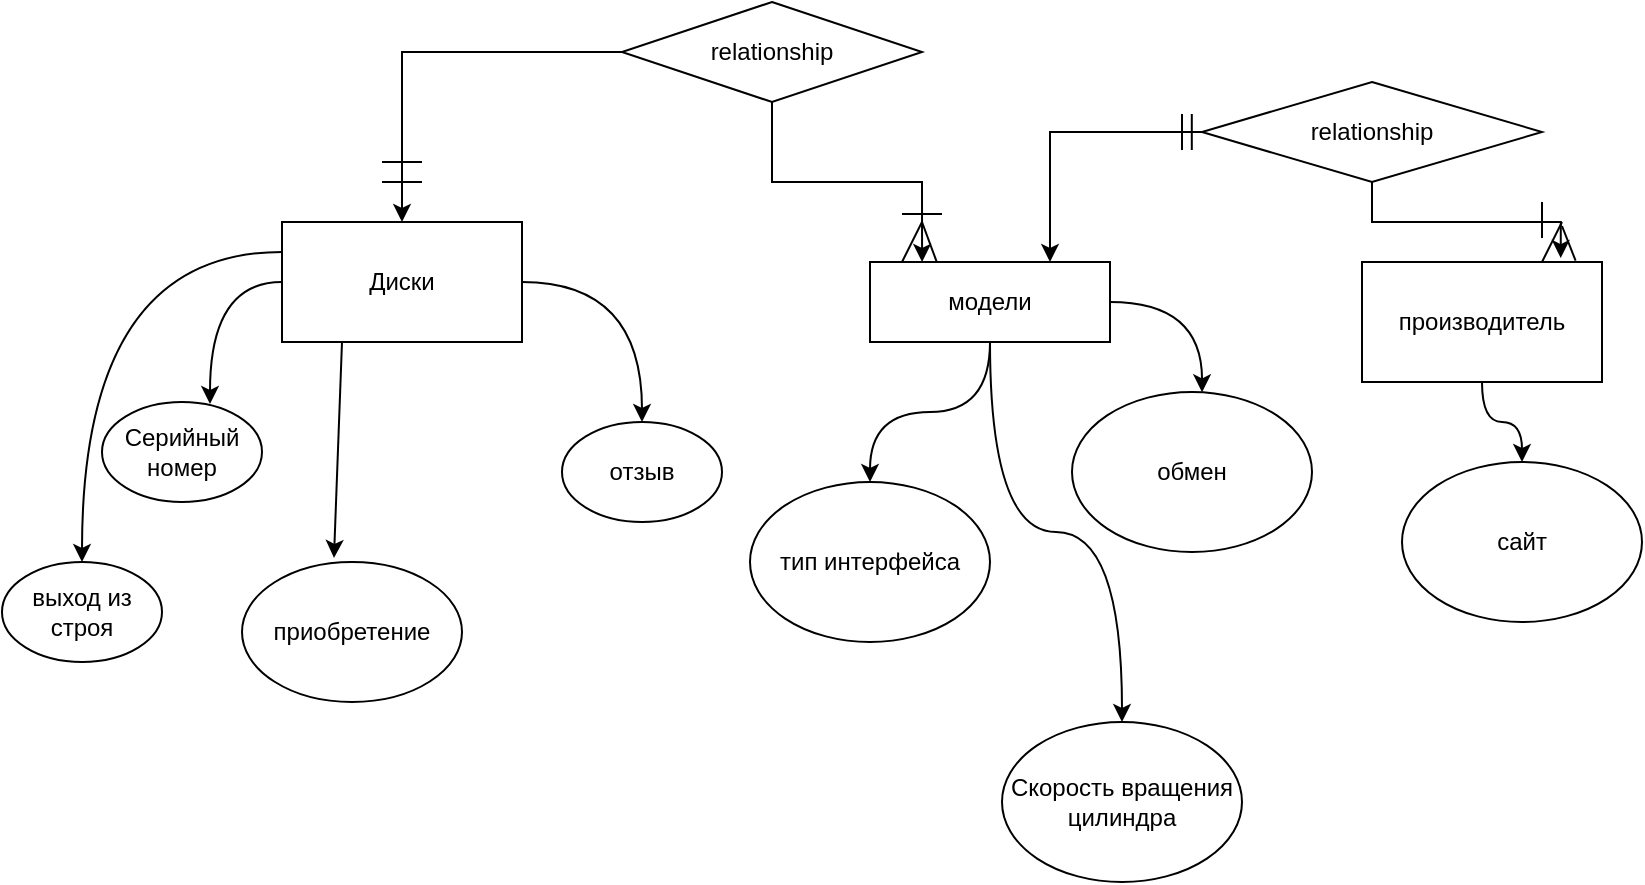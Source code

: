 <mxfile version="13.7.6" type="device"><diagram id="-0SbmrIUT2egiLcxBahy" name="Page-1"><mxGraphModel dx="1948" dy="628" grid="1" gridSize="10" guides="1" tooltips="1" connect="1" arrows="1" fold="1" page="1" pageScale="1" pageWidth="827" pageHeight="1169" math="0" shadow="0"><root><mxCell id="0"/><mxCell id="1" parent="0"/><mxCell id="SCyeVmpGMKKeX1GNMca9-19" style="edgeStyle=orthogonalEdgeStyle;rounded=0;orthogonalLoop=1;jettySize=auto;html=1;entryX=0.675;entryY=0.02;entryDx=0;entryDy=0;entryPerimeter=0;curved=1;" edge="1" parent="1" source="SCyeVmpGMKKeX1GNMca9-1" target="SCyeVmpGMKKeX1GNMca9-4"><mxGeometry relative="1" as="geometry"/></mxCell><mxCell id="SCyeVmpGMKKeX1GNMca9-20" style="rounded=0;orthogonalLoop=1;jettySize=auto;html=1;exitX=0.25;exitY=1;exitDx=0;exitDy=0;entryX=0.418;entryY=-0.029;entryDx=0;entryDy=0;entryPerimeter=0;" edge="1" parent="1" source="SCyeVmpGMKKeX1GNMca9-1" target="SCyeVmpGMKKeX1GNMca9-9"><mxGeometry relative="1" as="geometry"/></mxCell><mxCell id="SCyeVmpGMKKeX1GNMca9-21" style="edgeStyle=orthogonalEdgeStyle;rounded=0;orthogonalLoop=1;jettySize=auto;html=1;exitX=0;exitY=0.25;exitDx=0;exitDy=0;entryX=0.5;entryY=0;entryDx=0;entryDy=0;curved=1;" edge="1" parent="1" source="SCyeVmpGMKKeX1GNMca9-1" target="SCyeVmpGMKKeX1GNMca9-10"><mxGeometry relative="1" as="geometry"><mxPoint x="20" y="240" as="targetPoint"/></mxGeometry></mxCell><mxCell id="SCyeVmpGMKKeX1GNMca9-23" style="edgeStyle=orthogonalEdgeStyle;rounded=0;orthogonalLoop=1;jettySize=auto;html=1;entryX=0.5;entryY=0;entryDx=0;entryDy=0;curved=1;" edge="1" parent="1" source="SCyeVmpGMKKeX1GNMca9-1" target="SCyeVmpGMKKeX1GNMca9-11"><mxGeometry relative="1" as="geometry"/></mxCell><mxCell id="SCyeVmpGMKKeX1GNMca9-1" value="Диски" style="rounded=0;whiteSpace=wrap;html=1;" vertex="1" parent="1"><mxGeometry x="120" y="150" width="120" height="60" as="geometry"/></mxCell><mxCell id="SCyeVmpGMKKeX1GNMca9-26" style="rounded=0;orthogonalLoop=1;jettySize=auto;html=1;entryX=0.5;entryY=0;entryDx=0;entryDy=0;edgeStyle=orthogonalEdgeStyle;" edge="1" parent="1" source="SCyeVmpGMKKeX1GNMca9-2" target="SCyeVmpGMKKeX1GNMca9-1"><mxGeometry relative="1" as="geometry"/></mxCell><mxCell id="SCyeVmpGMKKeX1GNMca9-34" style="edgeStyle=orthogonalEdgeStyle;rounded=0;orthogonalLoop=1;jettySize=auto;html=1;entryX=0.217;entryY=0;entryDx=0;entryDy=0;entryPerimeter=0;" edge="1" parent="1" source="SCyeVmpGMKKeX1GNMca9-2" target="SCyeVmpGMKKeX1GNMca9-13"><mxGeometry relative="1" as="geometry"/></mxCell><mxCell id="SCyeVmpGMKKeX1GNMca9-2" value="relationship" style="rhombus;whiteSpace=wrap;html=1;" vertex="1" parent="1"><mxGeometry x="290" y="40" width="150" height="50" as="geometry"/></mxCell><mxCell id="SCyeVmpGMKKeX1GNMca9-33" style="rounded=0;orthogonalLoop=1;jettySize=auto;html=1;edgeStyle=orthogonalEdgeStyle;entryX=0.828;entryY=-0.033;entryDx=0;entryDy=0;entryPerimeter=0;" edge="1" parent="1" source="SCyeVmpGMKKeX1GNMca9-3" target="SCyeVmpGMKKeX1GNMca9-17"><mxGeometry relative="1" as="geometry"><mxPoint x="770" y="160" as="targetPoint"/></mxGeometry></mxCell><mxCell id="SCyeVmpGMKKeX1GNMca9-35" style="edgeStyle=orthogonalEdgeStyle;rounded=0;orthogonalLoop=1;jettySize=auto;html=1;exitX=0;exitY=0.5;exitDx=0;exitDy=0;entryX=0.75;entryY=0;entryDx=0;entryDy=0;" edge="1" parent="1" source="SCyeVmpGMKKeX1GNMca9-3" target="SCyeVmpGMKKeX1GNMca9-13"><mxGeometry relative="1" as="geometry"/></mxCell><mxCell id="SCyeVmpGMKKeX1GNMca9-3" value="relationship" style="rhombus;whiteSpace=wrap;html=1;" vertex="1" parent="1"><mxGeometry x="580" y="80" width="170" height="50" as="geometry"/></mxCell><mxCell id="SCyeVmpGMKKeX1GNMca9-4" value="Cерийный номер" style="ellipse;whiteSpace=wrap;html=1;" vertex="1" parent="1"><mxGeometry x="30" y="240" width="80" height="50" as="geometry"/></mxCell><mxCell id="SCyeVmpGMKKeX1GNMca9-9" value="приобретение" style="ellipse;whiteSpace=wrap;html=1;" vertex="1" parent="1"><mxGeometry x="100" y="320" width="110" height="70" as="geometry"/></mxCell><mxCell id="SCyeVmpGMKKeX1GNMca9-10" value="выход из строя" style="ellipse;whiteSpace=wrap;html=1;" vertex="1" parent="1"><mxGeometry x="-20" y="320" width="80" height="50" as="geometry"/></mxCell><mxCell id="SCyeVmpGMKKeX1GNMca9-11" value="отзыв&lt;br&gt;" style="ellipse;whiteSpace=wrap;html=1;" vertex="1" parent="1"><mxGeometry x="260" y="250" width="80" height="50" as="geometry"/></mxCell><mxCell id="SCyeVmpGMKKeX1GNMca9-29" style="edgeStyle=orthogonalEdgeStyle;curved=1;rounded=0;orthogonalLoop=1;jettySize=auto;html=1;entryX=0.5;entryY=0;entryDx=0;entryDy=0;" edge="1" parent="1" source="SCyeVmpGMKKeX1GNMca9-13" target="SCyeVmpGMKKeX1GNMca9-16"><mxGeometry relative="1" as="geometry"/></mxCell><mxCell id="SCyeVmpGMKKeX1GNMca9-30" style="edgeStyle=orthogonalEdgeStyle;curved=1;rounded=0;orthogonalLoop=1;jettySize=auto;html=1;" edge="1" parent="1" source="SCyeVmpGMKKeX1GNMca9-13" target="SCyeVmpGMKKeX1GNMca9-15"><mxGeometry relative="1" as="geometry"/></mxCell><mxCell id="SCyeVmpGMKKeX1GNMca9-31" style="edgeStyle=orthogonalEdgeStyle;curved=1;rounded=0;orthogonalLoop=1;jettySize=auto;html=1;exitX=1;exitY=0.5;exitDx=0;exitDy=0;entryX=0.542;entryY=0.002;entryDx=0;entryDy=0;entryPerimeter=0;" edge="1" parent="1" source="SCyeVmpGMKKeX1GNMca9-13" target="SCyeVmpGMKKeX1GNMca9-14"><mxGeometry relative="1" as="geometry"/></mxCell><mxCell id="SCyeVmpGMKKeX1GNMca9-13" value="модели" style="rounded=0;whiteSpace=wrap;html=1;" vertex="1" parent="1"><mxGeometry x="414" y="170" width="120" height="40" as="geometry"/></mxCell><mxCell id="SCyeVmpGMKKeX1GNMca9-14" value="обмен" style="ellipse;whiteSpace=wrap;html=1;" vertex="1" parent="1"><mxGeometry x="515" y="235" width="120" height="80" as="geometry"/></mxCell><mxCell id="SCyeVmpGMKKeX1GNMca9-15" value="Скорость вращения цилиндра" style="ellipse;whiteSpace=wrap;html=1;" vertex="1" parent="1"><mxGeometry x="480" y="400" width="120" height="80" as="geometry"/></mxCell><mxCell id="SCyeVmpGMKKeX1GNMca9-16" value="тип интерфейса" style="ellipse;whiteSpace=wrap;html=1;" vertex="1" parent="1"><mxGeometry x="354" y="280" width="120" height="80" as="geometry"/></mxCell><mxCell id="SCyeVmpGMKKeX1GNMca9-32" style="edgeStyle=orthogonalEdgeStyle;curved=1;rounded=0;orthogonalLoop=1;jettySize=auto;html=1;entryX=0.5;entryY=0;entryDx=0;entryDy=0;" edge="1" parent="1" source="SCyeVmpGMKKeX1GNMca9-17" target="SCyeVmpGMKKeX1GNMca9-18"><mxGeometry relative="1" as="geometry"/></mxCell><mxCell id="SCyeVmpGMKKeX1GNMca9-17" value="производитель&lt;br&gt;" style="rounded=0;whiteSpace=wrap;html=1;" vertex="1" parent="1"><mxGeometry x="660" y="170" width="120" height="60" as="geometry"/></mxCell><mxCell id="SCyeVmpGMKKeX1GNMca9-18" value="сайт" style="ellipse;whiteSpace=wrap;html=1;" vertex="1" parent="1"><mxGeometry x="680" y="270" width="120" height="80" as="geometry"/></mxCell><mxCell id="SCyeVmpGMKKeX1GNMca9-27" value="" style="endArrow=none;html=1;" edge="1" parent="1"><mxGeometry width="50" height="50" relative="1" as="geometry"><mxPoint x="170" y="130" as="sourcePoint"/><mxPoint x="190" y="130" as="targetPoint"/></mxGeometry></mxCell><mxCell id="SCyeVmpGMKKeX1GNMca9-28" value="" style="endArrow=none;html=1;" edge="1" parent="1"><mxGeometry width="50" height="50" relative="1" as="geometry"><mxPoint x="170" y="120" as="sourcePoint"/><mxPoint x="190" y="120" as="targetPoint"/><Array as="points"><mxPoint x="180" y="120"/></Array></mxGeometry></mxCell><mxCell id="SCyeVmpGMKKeX1GNMca9-36" value="" style="endArrow=none;html=1;exitX=0.75;exitY=0;exitDx=0;exitDy=0;" edge="1" parent="1" source="SCyeVmpGMKKeX1GNMca9-17"><mxGeometry width="50" height="50" relative="1" as="geometry"><mxPoint x="750" y="168" as="sourcePoint"/><mxPoint x="760" y="150" as="targetPoint"/></mxGeometry></mxCell><mxCell id="SCyeVmpGMKKeX1GNMca9-38" value="" style="endArrow=none;html=1;exitX=0.89;exitY=-0.011;exitDx=0;exitDy=0;exitPerimeter=0;" edge="1" parent="1" source="SCyeVmpGMKKeX1GNMca9-17"><mxGeometry width="50" height="50" relative="1" as="geometry"><mxPoint x="760" y="170" as="sourcePoint"/><mxPoint x="760" y="152" as="targetPoint"/></mxGeometry></mxCell><mxCell id="SCyeVmpGMKKeX1GNMca9-40" value="" style="endArrow=none;html=1;" edge="1" parent="1"><mxGeometry width="50" height="50" relative="1" as="geometry"><mxPoint x="750" y="158" as="sourcePoint"/><mxPoint x="750" y="140" as="targetPoint"/></mxGeometry></mxCell><mxCell id="SCyeVmpGMKKeX1GNMca9-41" value="" style="endArrow=none;html=1;" edge="1" parent="1"><mxGeometry width="50" height="50" relative="1" as="geometry"><mxPoint x="570" y="114" as="sourcePoint"/><mxPoint x="570" y="96" as="targetPoint"/></mxGeometry></mxCell><mxCell id="SCyeVmpGMKKeX1GNMca9-42" value="" style="endArrow=none;html=1;" edge="1" parent="1"><mxGeometry width="50" height="50" relative="1" as="geometry"><mxPoint x="574.9" y="114" as="sourcePoint"/><mxPoint x="574.9" y="96" as="targetPoint"/></mxGeometry></mxCell><mxCell id="SCyeVmpGMKKeX1GNMca9-45" value="" style="endArrow=none;html=1;exitX=0.278;exitY=-0.001;exitDx=0;exitDy=0;exitPerimeter=0;" edge="1" parent="1" source="SCyeVmpGMKKeX1GNMca9-13"><mxGeometry width="50" height="50" relative="1" as="geometry"><mxPoint x="450" y="168" as="sourcePoint"/><mxPoint x="440" y="150" as="targetPoint"/></mxGeometry></mxCell><mxCell id="SCyeVmpGMKKeX1GNMca9-46" value="" style="endArrow=none;html=1;" edge="1" parent="1"><mxGeometry width="50" height="50" relative="1" as="geometry"><mxPoint x="440" y="150" as="sourcePoint"/><mxPoint x="430" y="170" as="targetPoint"/></mxGeometry></mxCell><mxCell id="SCyeVmpGMKKeX1GNMca9-47" value="" style="endArrow=none;html=1;" edge="1" parent="1"><mxGeometry width="50" height="50" relative="1" as="geometry"><mxPoint x="430" y="146" as="sourcePoint"/><mxPoint x="450" y="146" as="targetPoint"/></mxGeometry></mxCell></root></mxGraphModel></diagram></mxfile>
